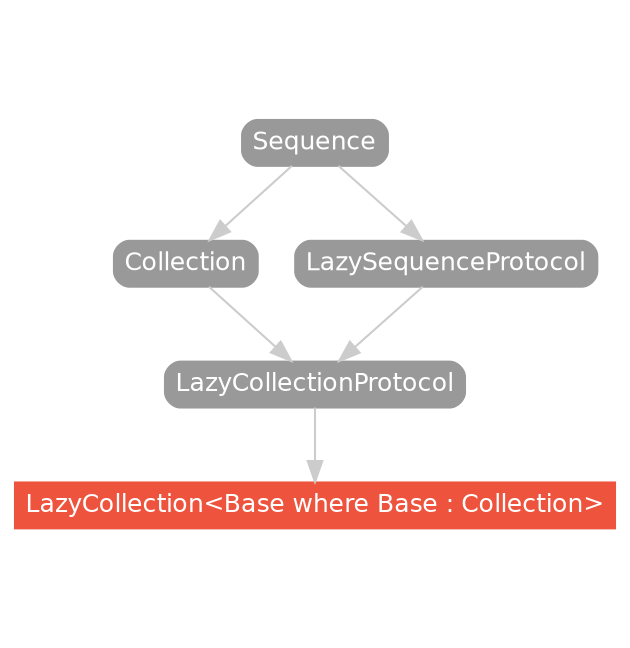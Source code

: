 strict digraph "LazyCollection<Base where Base : Collection> - Type Hierarchy - SwiftDoc.org" {
    pad="0.1,0.8"
    node [shape=box, style="filled,rounded", color="#999999", fillcolor="#999999", fontcolor=white, fontname=Helvetica, fontnames="Helvetica,sansserif", fontsize=12, margin="0.07,0.05", height="0.3"]
    edge [color="#cccccc"]
    "Collection" [URL="/protocol/Collection/hierarchy/"]
    "LazyCollection<Base where Base : Collection>" [URL="/type/LazyCollection/", style="filled", fillcolor="#ee543d", color="#ee543d"]
    "LazyCollectionProtocol" [URL="/protocol/LazyCollectionProtocol/hierarchy/"]
    "LazySequenceProtocol" [URL="/protocol/LazySequenceProtocol/hierarchy/"]
    "Sequence" [URL="/protocol/Sequence/hierarchy/"]    "LazyCollectionProtocol" -> "LazyCollection<Base where Base : Collection>"
    "Collection" -> "LazyCollectionProtocol"
    "LazySequenceProtocol" -> "LazyCollectionProtocol"
    "Sequence" -> "Collection"
    "Sequence" -> "LazySequenceProtocol"
    subgraph Types {
        rank = max; "LazyCollection<Base where Base : Collection>";
    }
}